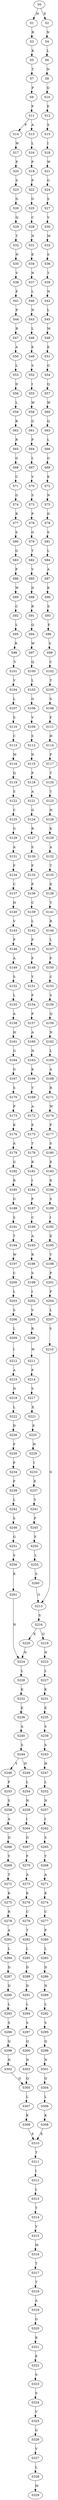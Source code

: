 strict digraph  {
	S0 -> S1 [ label = H ];
	S0 -> S2 [ label = E ];
	S1 -> S3 [ label = R ];
	S2 -> S4 [ label = N ];
	S3 -> S5 [ label = K ];
	S4 -> S6 [ label = L ];
	S5 -> S7 [ label = T ];
	S6 -> S8 [ label = N ];
	S7 -> S9 [ label = P ];
	S8 -> S10 [ label = Q ];
	S9 -> S11 [ label = P ];
	S10 -> S12 [ label = E ];
	S11 -> S13 [ label = A ];
	S11 -> S14 [ label = P ];
	S12 -> S15 [ label = S ];
	S13 -> S16 [ label = L ];
	S14 -> S17 [ label = W ];
	S15 -> S18 [ label = I ];
	S16 -> S19 [ label = P ];
	S17 -> S20 [ label = P ];
	S18 -> S21 [ label = W ];
	S19 -> S22 [ label = P ];
	S20 -> S23 [ label = S ];
	S21 -> S24 [ label = G ];
	S22 -> S25 [ label = G ];
	S23 -> S26 [ label = G ];
	S24 -> S27 [ label = S ];
	S25 -> S28 [ label = C ];
	S26 -> S29 [ label = Q ];
	S27 -> S30 [ label = V ];
	S28 -> S31 [ label = N ];
	S29 -> S32 [ label = T ];
	S30 -> S33 [ label = M ];
	S31 -> S34 [ label = E ];
	S32 -> S35 [ label = N ];
	S33 -> S36 [ label = S ];
	S34 -> S37 [ label = N ];
	S35 -> S38 [ label = V ];
	S36 -> S39 [ label = T ];
	S37 -> S40 [ label = L ];
	S38 -> S41 [ label = P ];
	S39 -> S42 [ label = N ];
	S40 -> S43 [ label = N ];
	S41 -> S44 [ label = P ];
	S42 -> S45 [ label = L ];
	S43 -> S46 [ label = L ];
	S44 -> S47 [ label = R ];
	S45 -> S48 [ label = M ];
	S46 -> S49 [ label = E ];
	S47 -> S50 [ label = A ];
	S48 -> S51 [ label = E ];
	S49 -> S52 [ label = S ];
	S50 -> S53 [ label = L ];
	S51 -> S54 [ label = G ];
	S52 -> S55 [ label = I ];
	S53 -> S56 [ label = D ];
	S54 -> S57 [ label = Q ];
	S55 -> S58 [ label = W ];
	S56 -> S59 [ label = L ];
	S57 -> S60 [ label = W ];
	S58 -> S61 [ label = G ];
	S59 -> S62 [ label = R ];
	S60 -> S63 [ label = Q ];
	S61 -> S64 [ label = P ];
	S62 -> S65 [ label = R ];
	S63 -> S66 [ label = L ];
	S64 -> S67 [ label = L ];
	S65 -> S68 [ label = G ];
	S66 -> S69 [ label = G ];
	S67 -> S70 [ label = V ];
	S68 -> S71 [ label = C ];
	S69 -> S72 [ label = K ];
	S70 -> S73 [ label = S ];
	S71 -> S74 [ label = G ];
	S72 -> S75 [ label = N ];
	S73 -> S76 [ label = P ];
	S74 -> S77 [ label = R ];
	S75 -> S78 [ label = D ];
	S76 -> S79 [ label = G ];
	S77 -> S80 [ label = S ];
	S78 -> S81 [ label = S ];
	S79 -> S82 [ label = T ];
	S80 -> S83 [ label = G ];
	S81 -> S84 [ label = L ];
	S82 -> S85 [ label = V ];
	S83 -> S86 [ label = P ];
	S84 -> S87 [ label = A ];
	S85 -> S88 [ label = D ];
	S86 -> S89 [ label = W ];
	S87 -> S90 [ label = K ];
	S88 -> S91 [ label = R ];
	S89 -> S92 [ label = C ];
	S90 -> S93 [ label = S ];
	S91 -> S94 [ label = Q ];
	S92 -> S95 [ label = L ];
	S93 -> S96 [ label = F ];
	S94 -> S97 [ label = W ];
	S95 -> S98 [ label = R ];
	S96 -> S99 [ label = S ];
	S97 -> S100 [ label = Q ];
	S98 -> S101 [ label = V ];
	S99 -> S102 [ label = C ];
	S100 -> S103 [ label = L ];
	S101 -> S104 [ label = V ];
	S102 -> S105 [ label = T ];
	S103 -> S106 [ label = G ];
	S104 -> S107 [ label = L ];
	S105 -> S108 [ label = S ];
	S106 -> S109 [ label = V ];
	S107 -> S110 [ label = S ];
	S108 -> S111 [ label = F ];
	S109 -> S112 [ label = S ];
	S110 -> S113 [ label = C ];
	S111 -> S114 [ label = H ];
	S112 -> S115 [ label = D ];
	S113 -> S116 [ label = M ];
	S114 -> S117 [ label = F ];
	S115 -> S118 [ label = P ];
	S116 -> S119 [ label = Q ];
	S117 -> S120 [ label = T ];
	S118 -> S121 [ label = A ];
	S119 -> S122 [ label = S ];
	S120 -> S123 [ label = T ];
	S121 -> S124 [ label = G ];
	S122 -> S125 [ label = C ];
	S123 -> S126 [ label = N ];
	S124 -> S127 [ label = R ];
	S125 -> S128 [ label = G ];
	S126 -> S129 [ label = K ];
	S127 -> S130 [ label = S ];
	S128 -> S131 [ label = A ];
	S129 -> S132 [ label = A ];
	S130 -> S133 [ label = F ];
	S131 -> S134 [ label = F ];
	S132 -> S135 [ label = T ];
	S133 -> S136 [ label = P ];
	S134 -> S137 [ label = C ];
	S135 -> S138 [ label = E ];
	S136 -> S139 [ label = C ];
	S137 -> S140 [ label = H ];
	S138 -> S141 [ label = T ];
	S139 -> S142 [ label = L ];
	S140 -> S143 [ label = V ];
	S141 -> S144 [ label = R ];
	S142 -> S145 [ label = P ];
	S143 -> S146 [ label = P ];
	S144 -> S147 [ label = L ];
	S145 -> S148 [ label = F ];
	S146 -> S149 [ label = A ];
	S147 -> S150 [ label = P ];
	S148 -> S151 [ label = Y ];
	S149 -> S152 [ label = S ];
	S150 -> S153 [ label = C ];
	S151 -> S154 [ label = F ];
	S152 -> S155 [ label = L ];
	S153 -> S156 [ label = S ];
	S154 -> S157 [ label = P ];
	S155 -> S158 [ label = A ];
	S156 -> S159 [ label = Q ];
	S157 -> S160 [ label = A ];
	S158 -> S161 [ label = H ];
	S159 -> S162 [ label = N ];
	S160 -> S163 [ label = N ];
	S161 -> S164 [ label = G ];
	S162 -> S165 [ label = L ];
	S163 -> S166 [ label = K ];
	S164 -> S167 [ label = G ];
	S165 -> S168 [ label = A ];
	S166 -> S169 [ label = T ];
	S167 -> S170 [ label = S ];
	S168 -> S171 [ label = R ];
	S169 -> S172 [ label = A ];
	S170 -> S173 [ label = P ];
	S171 -> S174 [ label = W ];
	S172 -> S175 [ label = E ];
	S173 -> S176 [ label = K ];
	S174 -> S177 [ label = P ];
	S175 -> S178 [ label = T ];
	S176 -> S179 [ label = A ];
	S177 -> S180 [ label = S ];
	S178 -> S181 [ label = R ];
	S179 -> S182 [ label = G ];
	S180 -> S183 [ label = E ];
	S181 -> S184 [ label = I ];
	S182 -> S185 [ label = R ];
	S183 -> S186 [ label = E ];
	S184 -> S187 [ label = P ];
	S185 -> S188 [ label = G ];
	S186 -> S189 [ label = S ];
	S187 -> S190 [ label = C ];
	S188 -> S191 [ label = S ];
	S189 -> S192 [ label = I ];
	S190 -> S193 [ label = A ];
	S191 -> S194 [ label = T ];
	S192 -> S195 [ label = E ];
	S193 -> S196 [ label = R ];
	S194 -> S197 [ label = W ];
	S195 -> S198 [ label = Y ];
	S196 -> S199 [ label = S ];
	S197 -> S200 [ label = C ];
	S198 -> S201 [ label = P ];
	S199 -> S202 [ label = I ];
	S200 -> S203 [ label = L ];
	S201 -> S204 [ label = F ];
	S202 -> S205 [ label = V ];
	S203 -> S206 [ label = S ];
	S204 -> S207 [ label = L ];
	S205 -> S208 [ label = R ];
	S206 -> S209 [ label = L ];
	S207 -> S210 [ label = S ];
	S208 -> S211 [ label = W ];
	S209 -> S212 [ label = I ];
	S210 -> S213 [ label = G ];
	S211 -> S214 [ label = P ];
	S212 -> S215 [ label = A ];
	S213 -> S216 [ label = S ];
	S214 -> S217 [ label = S ];
	S215 -> S218 [ label = N ];
	S216 -> S219 [ label = Q ];
	S216 -> S220 [ label = K ];
	S217 -> S221 [ label = E ];
	S218 -> S222 [ label = L ];
	S219 -> S223 [ label = N ];
	S220 -> S224 [ label = N ];
	S221 -> S225 [ label = E ];
	S222 -> S226 [ label = D ];
	S223 -> S227 [ label = L ];
	S224 -> S228 [ label = L ];
	S225 -> S229 [ label = H ];
	S226 -> S230 [ label = F ];
	S227 -> S231 [ label = K ];
	S228 -> S232 [ label = K ];
	S229 -> S233 [ label = I ];
	S230 -> S234 [ label = P ];
	S231 -> S235 [ label = E ];
	S232 -> S236 [ label = E ];
	S233 -> S237 [ label = E ];
	S234 -> S238 [ label = F ];
	S235 -> S239 [ label = S ];
	S236 -> S240 [ label = A ];
	S237 -> S241 [ label = Y ];
	S238 -> S242 [ label = L ];
	S239 -> S243 [ label = S ];
	S240 -> S244 [ label = S ];
	S241 -> S245 [ label = P ];
	S242 -> S246 [ label = S ];
	S243 -> S247 [ label = H ];
	S244 -> S248 [ label = Y ];
	S244 -> S249 [ label = H ];
	S245 -> S250 [ label = F ];
	S246 -> S251 [ label = G ];
	S247 -> S252 [ label = L ];
	S248 -> S253 [ label = P ];
	S249 -> S254 [ label = L ];
	S250 -> S255 [ label = L ];
	S251 -> S256 [ label = S ];
	S252 -> S257 [ label = N ];
	S253 -> S258 [ label = S ];
	S254 -> S259 [ label = N ];
	S255 -> S260 [ label = S ];
	S256 -> S261 [ label = K ];
	S257 -> S262 [ label = I ];
	S258 -> S263 [ label = A ];
	S259 -> S264 [ label = I ];
	S260 -> S213 [ label = G ];
	S261 -> S224 [ label = N ];
	S262 -> S265 [ label = S ];
	S263 -> S266 [ label = D ];
	S264 -> S267 [ label = G ];
	S265 -> S268 [ label = Y ];
	S266 -> S269 [ label = Y ];
	S267 -> S270 [ label = F ];
	S268 -> S271 [ label = A ];
	S269 -> S272 [ label = T ];
	S270 -> S273 [ label = A ];
	S271 -> S274 [ label = K ];
	S272 -> S275 [ label = K ];
	S273 -> S276 [ label = K ];
	S274 -> S277 [ label = C ];
	S275 -> S278 [ label = R ];
	S276 -> S279 [ label = C ];
	S277 -> S280 [ label = P ];
	S278 -> S281 [ label = A ];
	S279 -> S282 [ label = T ];
	S280 -> S283 [ label = L ];
	S281 -> S284 [ label = L ];
	S282 -> S285 [ label = L ];
	S283 -> S286 [ label = D ];
	S284 -> S287 [ label = D ];
	S285 -> S288 [ label = D ];
	S286 -> S289 [ label = N ];
	S287 -> S290 [ label = D ];
	S288 -> S291 [ label = D ];
	S289 -> S292 [ label = L ];
	S290 -> S293 [ label = L ];
	S291 -> S294 [ label = L ];
	S292 -> S295 [ label = S ];
	S293 -> S296 [ label = S ];
	S294 -> S297 [ label = S ];
	S295 -> S298 [ label = Q ];
	S296 -> S299 [ label = Q ];
	S297 -> S300 [ label = Q ];
	S298 -> S301 [ label = N ];
	S299 -> S302 [ label = N ];
	S300 -> S303 [ label = N ];
	S301 -> S304 [ label = Q ];
	S302 -> S305 [ label = Q ];
	S303 -> S305 [ label = Q ];
	S304 -> S306 [ label = L ];
	S305 -> S307 [ label = L ];
	S306 -> S308 [ label = K ];
	S307 -> S309 [ label = K ];
	S308 -> S310 [ label = E ];
	S309 -> S310 [ label = E ];
	S310 -> S311 [ label = T ];
	S311 -> S312 [ label = I ];
	S312 -> S313 [ label = L ];
	S313 -> S314 [ label = T ];
	S314 -> S315 [ label = V ];
	S315 -> S316 [ label = M ];
	S316 -> S317 [ label = T ];
	S317 -> S318 [ label = T ];
	S318 -> S319 [ label = A ];
	S319 -> S320 [ label = G ];
	S320 -> S321 [ label = K ];
	S321 -> S322 [ label = E ];
	S322 -> S323 [ label = S ];
	S323 -> S324 [ label = S ];
	S324 -> S325 [ label = V ];
	S325 -> S326 [ label = G ];
	S326 -> S327 [ label = V ];
	S327 -> S328 [ label = L ];
	S328 -> S329 [ label = M ];
}
